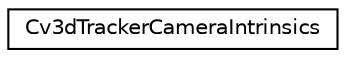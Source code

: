digraph "Graphical Class Hierarchy"
{
 // LATEX_PDF_SIZE
  edge [fontname="Helvetica",fontsize="10",labelfontname="Helvetica",labelfontsize="10"];
  node [fontname="Helvetica",fontsize="10",shape=record];
  rankdir="LR";
  Node0 [label="Cv3dTrackerCameraIntrinsics",height=0.2,width=0.4,color="black", fillcolor="white", style="filled",URL="$struct_cv3d_tracker_camera_intrinsics.html",tooltip=" "];
}
